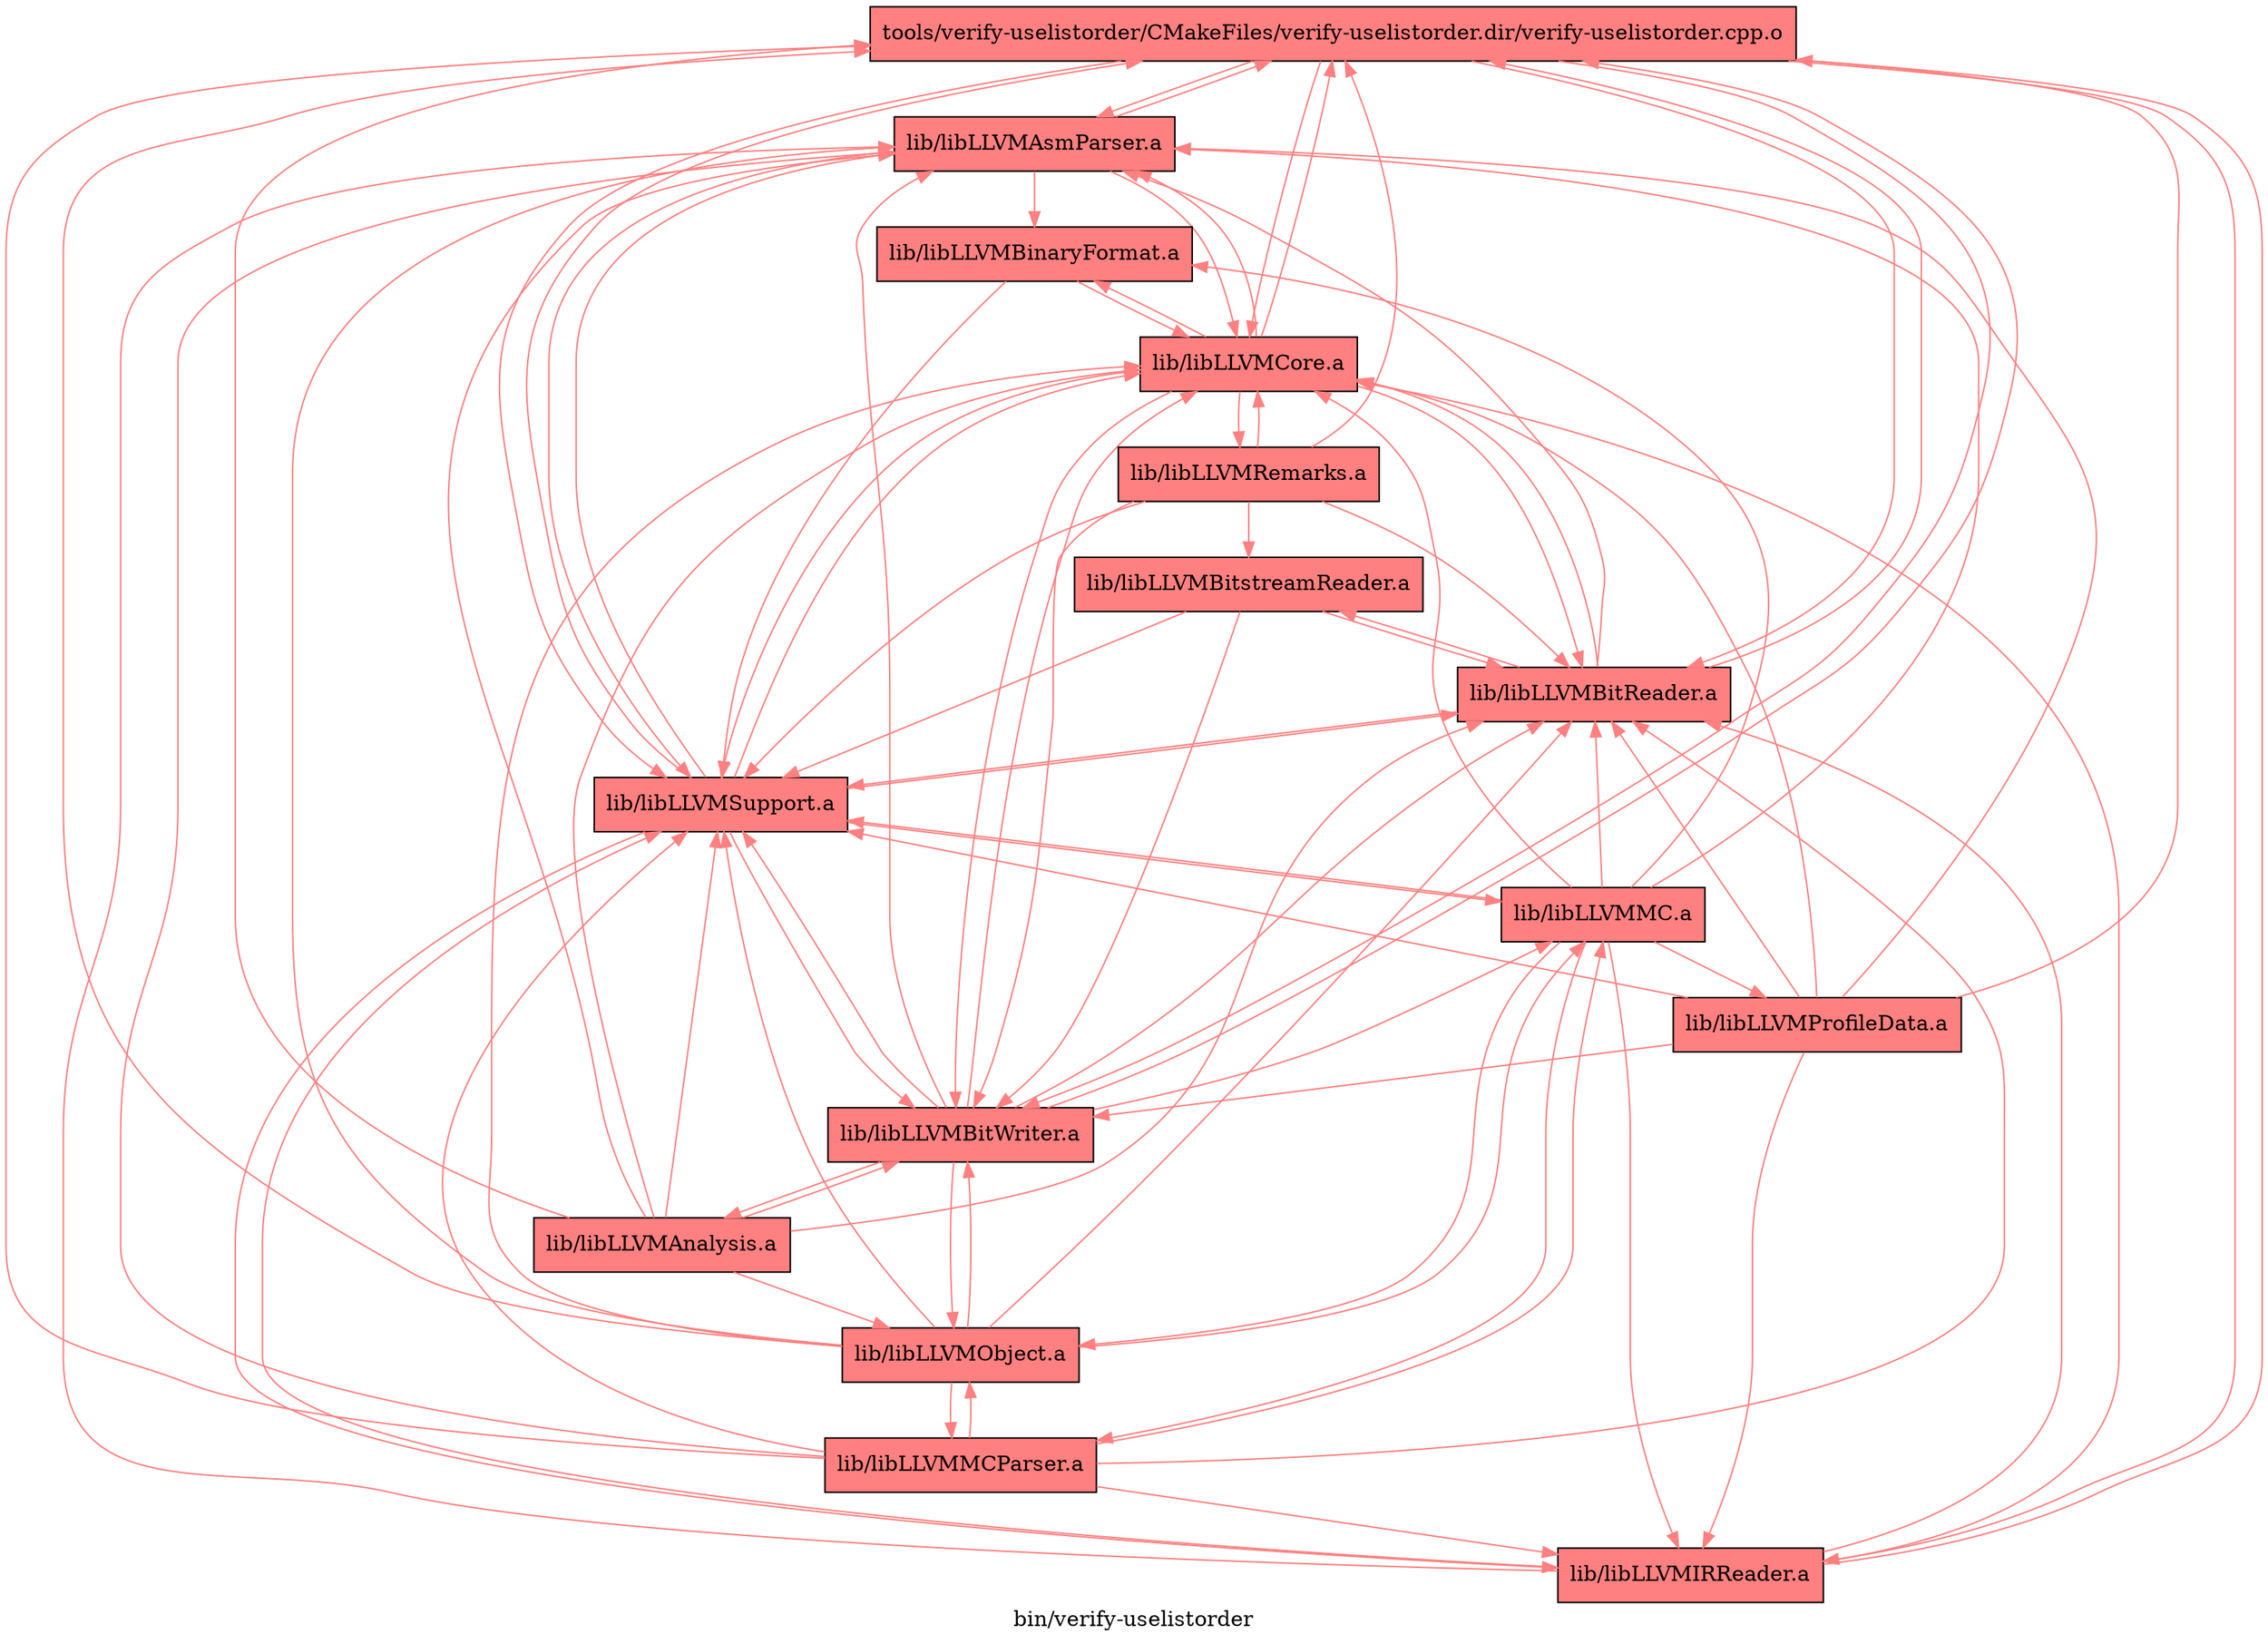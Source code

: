 digraph "bin/verify-uselistorder" {
	label="bin/verify-uselistorder";

	Node0x5569c8bdf4e8 [shape=record,shape=record,style=filled,fillcolor="1.000000 0.5 1",label="{tools/verify-uselistorder/CMakeFiles/verify-uselistorder.dir/verify-uselistorder.cpp.o}"];
	Node0x5569c8bdf4e8 -> Node0x5569c8be0168[color="1.000000 0.5 1"];
	Node0x5569c8bdf4e8 -> Node0x5569c8be0668[color="1.000000 0.5 1"];
	Node0x5569c8bdf4e8 -> Node0x5569c8bdf808[color="1.000000 0.5 1"];
	Node0x5569c8bdf4e8 -> Node0x5569c8bdfd08[color="1.000000 0.5 1"];
	Node0x5569c8bdf4e8 -> Node0x5569c8bded68[color="1.000000 0.5 1"];
	Node0x5569c8bdf4e8 -> Node0x5569c8bdf268[color="1.000000 0.5 1"];
	Node0x5569c8be0168 [shape=record,shape=record,style=filled,fillcolor="1.000000 0.5 1",label="{lib/libLLVMAsmParser.a}"];
	Node0x5569c8be0168 -> Node0x5569c8bdf4e8[color="1.000000 0.5 1"];
	Node0x5569c8be0168 -> Node0x5569c8bdfd08[color="1.000000 0.5 1"];
	Node0x5569c8be0168 -> Node0x5569c8bdf268[color="1.000000 0.5 1"];
	Node0x5569c8be0168 -> Node0x5569c8bdbe88[color="1.000000 0.5 1"];
	Node0x5569c8be0668 [shape=record,shape=record,style=filled,fillcolor="1.000000 0.5 1",label="{lib/libLLVMBitReader.a}"];
	Node0x5569c8be0668 -> Node0x5569c8bdf4e8[color="1.000000 0.5 1"];
	Node0x5569c8be0668 -> Node0x5569c8be0168[color="1.000000 0.5 1"];
	Node0x5569c8be0668 -> Node0x5569c8bdfd08[color="1.000000 0.5 1"];
	Node0x5569c8be0668 -> Node0x5569c8bdf268[color="1.000000 0.5 1"];
	Node0x5569c8be0668 -> Node0x5569c8bdb028[color="1.000000 0.5 1"];
	Node0x5569c8bdf808 [shape=record,shape=record,style=filled,fillcolor="1.000000 0.5 1",label="{lib/libLLVMBitWriter.a}"];
	Node0x5569c8bdf808 -> Node0x5569c8bdf4e8[color="1.000000 0.5 1"];
	Node0x5569c8bdf808 -> Node0x5569c8be0168[color="1.000000 0.5 1"];
	Node0x5569c8bdf808 -> Node0x5569c8be0668[color="1.000000 0.5 1"];
	Node0x5569c8bdf808 -> Node0x5569c8bdfd08[color="1.000000 0.5 1"];
	Node0x5569c8bdf808 -> Node0x5569c8bdf268[color="1.000000 0.5 1"];
	Node0x5569c8bdf808 -> Node0x5569c8be32c8[color="1.000000 0.5 1"];
	Node0x5569c8bdf808 -> Node0x5569c8be2be8[color="1.000000 0.5 1"];
	Node0x5569c8bdf808 -> Node0x5569c8be2288[color="1.000000 0.5 1"];
	Node0x5569c8bdfd08 [shape=record,shape=record,style=filled,fillcolor="1.000000 0.5 1",label="{lib/libLLVMCore.a}"];
	Node0x5569c8bdfd08 -> Node0x5569c8bdf4e8[color="1.000000 0.5 1"];
	Node0x5569c8bdfd08 -> Node0x5569c8be0168[color="1.000000 0.5 1"];
	Node0x5569c8bdfd08 -> Node0x5569c8bdf808[color="1.000000 0.5 1"];
	Node0x5569c8bdfd08 -> Node0x5569c8bdf268[color="1.000000 0.5 1"];
	Node0x5569c8bdfd08 -> Node0x5569c8bdbe88[color="1.000000 0.5 1"];
	Node0x5569c8bdfd08 -> Node0x5569c8be0668[color="1.000000 0.5 1"];
	Node0x5569c8bdfd08 -> Node0x5569c8bdb528[color="1.000000 0.5 1"];
	Node0x5569c8bded68 [shape=record,shape=record,style=filled,fillcolor="1.000000 0.5 1",label="{lib/libLLVMIRReader.a}"];
	Node0x5569c8bded68 -> Node0x5569c8bdf4e8[color="1.000000 0.5 1"];
	Node0x5569c8bded68 -> Node0x5569c8be0168[color="1.000000 0.5 1"];
	Node0x5569c8bded68 -> Node0x5569c8be0668[color="1.000000 0.5 1"];
	Node0x5569c8bded68 -> Node0x5569c8bdfd08[color="1.000000 0.5 1"];
	Node0x5569c8bded68 -> Node0x5569c8bdf268[color="1.000000 0.5 1"];
	Node0x5569c8bdf268 [shape=record,shape=record,style=filled,fillcolor="1.000000 0.5 1",label="{lib/libLLVMSupport.a}"];
	Node0x5569c8bdf268 -> Node0x5569c8be0168[color="1.000000 0.5 1"];
	Node0x5569c8bdf268 -> Node0x5569c8be0668[color="1.000000 0.5 1"];
	Node0x5569c8bdf268 -> Node0x5569c8bdfd08[color="1.000000 0.5 1"];
	Node0x5569c8bdf268 -> Node0x5569c8bdf4e8[color="1.000000 0.5 1"];
	Node0x5569c8bdf268 -> Node0x5569c8bded68[color="1.000000 0.5 1"];
	Node0x5569c8bdf268 -> Node0x5569c8bdf808[color="1.000000 0.5 1"];
	Node0x5569c8bdf268 -> Node0x5569c8be2288[color="1.000000 0.5 1"];
	Node0x5569c8bdbe88 [shape=record,shape=record,style=filled,fillcolor="1.000000 0.5 1",label="{lib/libLLVMBinaryFormat.a}"];
	Node0x5569c8bdbe88 -> Node0x5569c8bdfd08[color="1.000000 0.5 1"];
	Node0x5569c8bdbe88 -> Node0x5569c8bdf268[color="1.000000 0.5 1"];
	Node0x5569c8bdb028 [shape=record,shape=record,style=filled,fillcolor="1.000000 0.5 1",label="{lib/libLLVMBitstreamReader.a}"];
	Node0x5569c8bdb028 -> Node0x5569c8be0668[color="1.000000 0.5 1"];
	Node0x5569c8bdb028 -> Node0x5569c8bdf808[color="1.000000 0.5 1"];
	Node0x5569c8bdb028 -> Node0x5569c8bdf268[color="1.000000 0.5 1"];
	Node0x5569c8be32c8 [shape=record,shape=record,style=filled,fillcolor="1.000000 0.5 1",label="{lib/libLLVMAnalysis.a}"];
	Node0x5569c8be32c8 -> Node0x5569c8bdf4e8[color="1.000000 0.5 1"];
	Node0x5569c8be32c8 -> Node0x5569c8be0168[color="1.000000 0.5 1"];
	Node0x5569c8be32c8 -> Node0x5569c8bdfd08[color="1.000000 0.5 1"];
	Node0x5569c8be32c8 -> Node0x5569c8bdf268[color="1.000000 0.5 1"];
	Node0x5569c8be32c8 -> Node0x5569c8be2be8[color="1.000000 0.5 1"];
	Node0x5569c8be32c8 -> Node0x5569c8be0668[color="1.000000 0.5 1"];
	Node0x5569c8be32c8 -> Node0x5569c8bdf808[color="1.000000 0.5 1"];
	Node0x5569c8be2be8 [shape=record,shape=record,style=filled,fillcolor="1.000000 0.5 1",label="{lib/libLLVMObject.a}"];
	Node0x5569c8be2be8 -> Node0x5569c8bdf4e8[color="1.000000 0.5 1"];
	Node0x5569c8be2be8 -> Node0x5569c8be0168[color="1.000000 0.5 1"];
	Node0x5569c8be2be8 -> Node0x5569c8bdf808[color="1.000000 0.5 1"];
	Node0x5569c8be2be8 -> Node0x5569c8bdfd08[color="1.000000 0.5 1"];
	Node0x5569c8be2be8 -> Node0x5569c8bdf268[color="1.000000 0.5 1"];
	Node0x5569c8be2be8 -> Node0x5569c8be2288[color="1.000000 0.5 1"];
	Node0x5569c8be2be8 -> Node0x5569c8be30e8[color="1.000000 0.5 1"];
	Node0x5569c8be2be8 -> Node0x5569c8be0668[color="1.000000 0.5 1"];
	Node0x5569c8be2288 [shape=record,shape=record,style=filled,fillcolor="1.000000 0.5 1",label="{lib/libLLVMMC.a}"];
	Node0x5569c8be2288 -> Node0x5569c8bdfd08[color="1.000000 0.5 1"];
	Node0x5569c8be2288 -> Node0x5569c8bdf268[color="1.000000 0.5 1"];
	Node0x5569c8be2288 -> Node0x5569c8be2be8[color="1.000000 0.5 1"];
	Node0x5569c8be2288 -> Node0x5569c8be0168[color="1.000000 0.5 1"];
	Node0x5569c8be2288 -> Node0x5569c8be0668[color="1.000000 0.5 1"];
	Node0x5569c8be2288 -> Node0x5569c8bded68[color="1.000000 0.5 1"];
	Node0x5569c8be2288 -> Node0x5569c8be37c8[color="1.000000 0.5 1"];
	Node0x5569c8be2288 -> Node0x5569c8be30e8[color="1.000000 0.5 1"];
	Node0x5569c8be2288 -> Node0x5569c8bdbe88[color="1.000000 0.5 1"];
	Node0x5569c8bdb528 [shape=record,shape=record,style=filled,fillcolor="1.000000 0.5 1",label="{lib/libLLVMRemarks.a}"];
	Node0x5569c8bdb528 -> Node0x5569c8bdf268[color="1.000000 0.5 1"];
	Node0x5569c8bdb528 -> Node0x5569c8be0668[color="1.000000 0.5 1"];
	Node0x5569c8bdb528 -> Node0x5569c8bdf808[color="1.000000 0.5 1"];
	Node0x5569c8bdb528 -> Node0x5569c8bdfd08[color="1.000000 0.5 1"];
	Node0x5569c8bdb528 -> Node0x5569c8bdf4e8[color="1.000000 0.5 1"];
	Node0x5569c8bdb528 -> Node0x5569c8bdb028[color="1.000000 0.5 1"];
	Node0x5569c8be37c8 [shape=record,shape=record,style=filled,fillcolor="1.000000 0.5 1",label="{lib/libLLVMProfileData.a}"];
	Node0x5569c8be37c8 -> Node0x5569c8bdf4e8[color="1.000000 0.5 1"];
	Node0x5569c8be37c8 -> Node0x5569c8be0668[color="1.000000 0.5 1"];
	Node0x5569c8be37c8 -> Node0x5569c8bdfd08[color="1.000000 0.5 1"];
	Node0x5569c8be37c8 -> Node0x5569c8bdf268[color="1.000000 0.5 1"];
	Node0x5569c8be37c8 -> Node0x5569c8be0168[color="1.000000 0.5 1"];
	Node0x5569c8be37c8 -> Node0x5569c8bdf808[color="1.000000 0.5 1"];
	Node0x5569c8be37c8 -> Node0x5569c8bded68[color="1.000000 0.5 1"];
	Node0x5569c8be30e8 [shape=record,shape=record,style=filled,fillcolor="1.000000 0.5 1",label="{lib/libLLVMMCParser.a}"];
	Node0x5569c8be30e8 -> Node0x5569c8bdf4e8[color="1.000000 0.5 1"];
	Node0x5569c8be30e8 -> Node0x5569c8be0168[color="1.000000 0.5 1"];
	Node0x5569c8be30e8 -> Node0x5569c8be0668[color="1.000000 0.5 1"];
	Node0x5569c8be30e8 -> Node0x5569c8bdf268[color="1.000000 0.5 1"];
	Node0x5569c8be30e8 -> Node0x5569c8be2be8[color="1.000000 0.5 1"];
	Node0x5569c8be30e8 -> Node0x5569c8be2288[color="1.000000 0.5 1"];
	Node0x5569c8be30e8 -> Node0x5569c8bded68[color="1.000000 0.5 1"];
}
